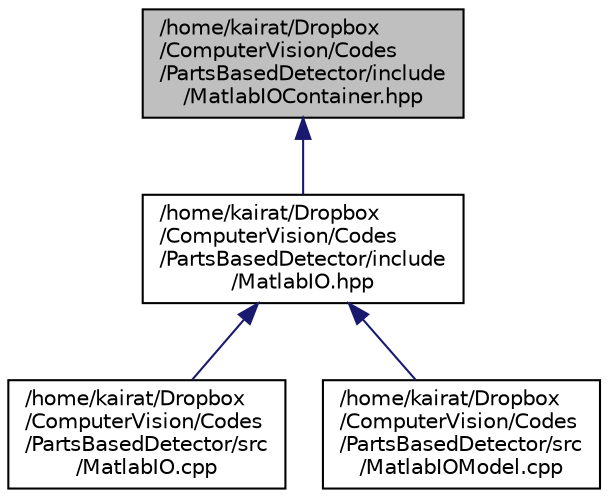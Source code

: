 digraph "/home/kairat/Dropbox/ComputerVision/Codes/PartsBasedDetector/include/MatlabIOContainer.hpp"
{
  edge [fontname="Helvetica",fontsize="10",labelfontname="Helvetica",labelfontsize="10"];
  node [fontname="Helvetica",fontsize="10",shape=record];
  Node1 [label="/home/kairat/Dropbox\l/ComputerVision/Codes\l/PartsBasedDetector/include\l/MatlabIOContainer.hpp",height=0.2,width=0.4,color="black", fillcolor="grey75", style="filled", fontcolor="black"];
  Node1 -> Node2 [dir="back",color="midnightblue",fontsize="10",style="solid",fontname="Helvetica"];
  Node2 [label="/home/kairat/Dropbox\l/ComputerVision/Codes\l/PartsBasedDetector/include\l/MatlabIO.hpp",height=0.2,width=0.4,color="black", fillcolor="white", style="filled",URL="$MatlabIO_8hpp.html"];
  Node2 -> Node3 [dir="back",color="midnightblue",fontsize="10",style="solid",fontname="Helvetica"];
  Node3 [label="/home/kairat/Dropbox\l/ComputerVision/Codes\l/PartsBasedDetector/src\l/MatlabIO.cpp",height=0.2,width=0.4,color="black", fillcolor="white", style="filled",URL="$MatlabIO_8cpp.html"];
  Node2 -> Node4 [dir="back",color="midnightblue",fontsize="10",style="solid",fontname="Helvetica"];
  Node4 [label="/home/kairat/Dropbox\l/ComputerVision/Codes\l/PartsBasedDetector/src\l/MatlabIOModel.cpp",height=0.2,width=0.4,color="black", fillcolor="white", style="filled",URL="$MatlabIOModel_8cpp.html"];
}
